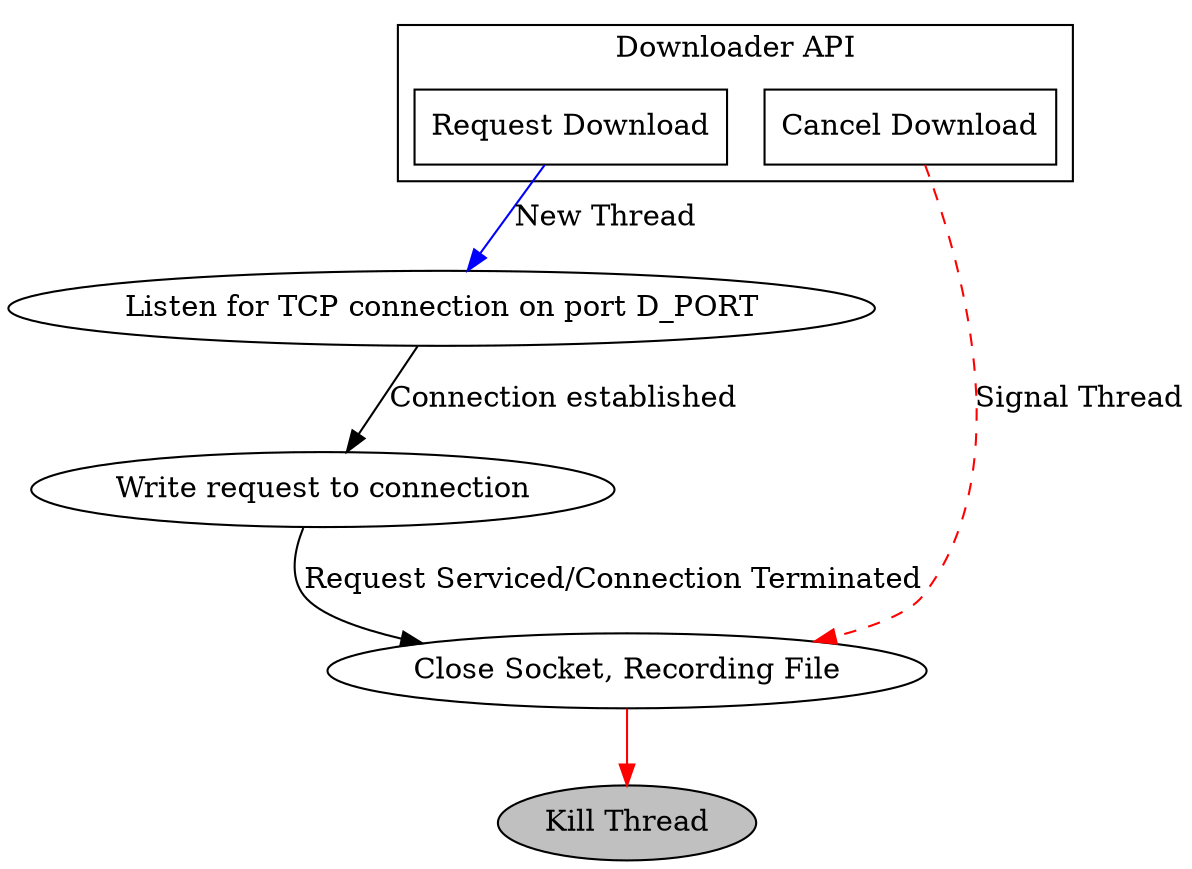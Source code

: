 digraph {
  d_a_start->d_d [label="New Thread", color=blue]
  d_d->d_s [label="Connection established"]
  d_s->d_clean [label="Request Serviced/Connection Terminated"]
  d_clean->d [color=red]

  d_a_stop->d_clean [label="Signal Thread", color=red, style=dashed]

  d_d [label="Listen for TCP connection on port D_PORT"]
  d_s [label="Write request to connection"]
  d_clean [label="Close Socket, Recording File"]

  d [label="Kill Thread", style=filled, fillcolor=grey]

  subgraph cluster_d_a{
    label="Downloader API"
    d_a_start [label="Request Download", shape=box]
    d_a_stop [label="Cancel Download", shape=box]
  }
}
